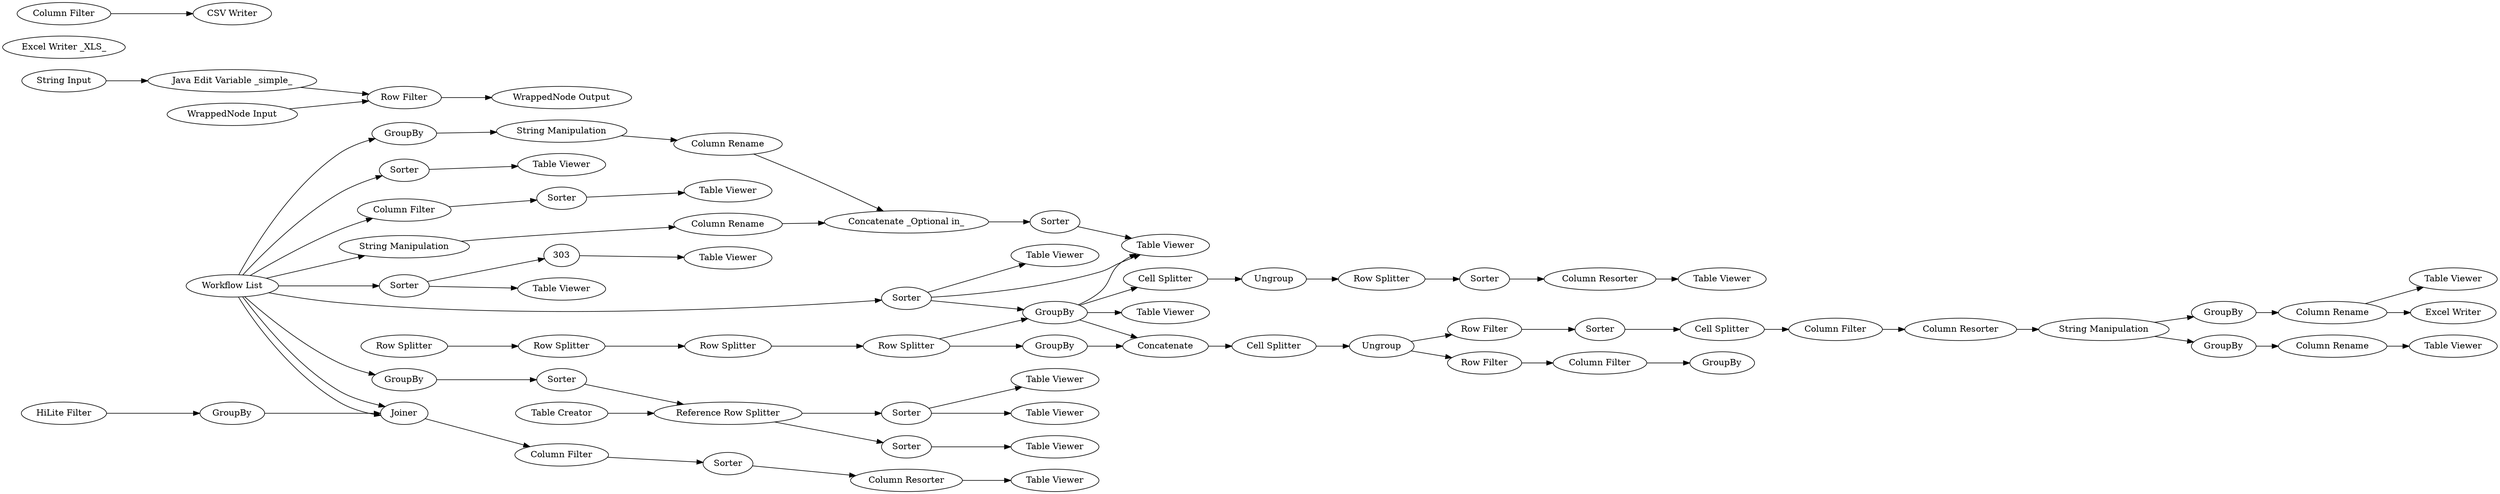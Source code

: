 digraph {
	195 [label="Table Viewer"]
	209 [label="Table Viewer"]
	232 [label="Table Viewer"]
	234 [label=Sorter]
	237 [label=Sorter]
	238 [label="Table Viewer"]
	250 [label="Table Viewer"]
	278 [label=Sorter]
	279 [label="Table Viewer"]
	249 [label="HiLite Filter"]
	251 [label=GroupBy]
	252 [label=Sorter]
	291 [label=Joiner]
	297 [label="Column Filter"]
	298 [label="Column Resorter"]
	300 [label=Sorter]
	301 [label="Table Viewer"]
	302 [label="Table Viewer"]
	282 [label="Row Filter"]
	284 [label="Java Edit Variable _simple_"]
	285 [label="String Input"]
	286 [label="WrappedNode Input"]
	287 [label="WrappedNode Output"]
	345 [label="Column Filter"]
	198 [label=GroupBy]
	205 [label=Sorter]
	206 [label="Table Creator"]
	210 [label="Reference Row Splitter"]
	211 [label="Table Viewer"]
	212 [label=Sorter]
	213 [label=Sorter]
	366 [label=GroupBy]
	368 [label="Table Viewer"]
	366 [label=GroupBy]
	372 [label=GroupBy]
	374 [label="String Manipulation"]
	375 [label="Column Rename"]
	376 [label="Concatenate _Optional in_"]
	377 [label="Column Rename"]
	378 [label="String Manipulation"]
	379 [label=Sorter]
	380 [label="Table Viewer"]
	381 [label="Cell Splitter"]
	382 [label="Excel Writer _XLS_"]
	383 [label="CSV Writer"]
	384 [label="Column Filter"]
	387 [label="Row Splitter"]
	388 [label=GroupBy]
	15132 [label=Ungroup]
	15139 [label="Row Splitter"]
	15173 [label=GroupBy]
	15192 [label="Cell Splitter"]
	15193 [label=GroupBy]
	15194 [label="Row Filter"]
	15195 [label="Column Filter"]
	15196 [label="String Manipulation"]
	15197 [label="Row Filter"]
	15198 [label=Concatenate]
	15199 [label="Table Viewer"]
	15200 [label="Cell Splitter"]
	15201 [label="Column Resorter"]
	15202 [label=Sorter]
	15203 [label="Excel Writer"]
	15205 [label="Row Splitter"]
	15206 [label="Row Splitter"]
	15207 [label="Row Splitter"]
	15208 [label="Column Filter"]
	15210 [label="Cell Splitter"]
	15213 [label=Ungroup]
	15214 [label=Sorter]
	15215 [label="Table Viewer"]
	15216 [label="Column Rename"]
	15217 [label="Column Resorter"]
	15219 [label=GroupBy]
	15224 [label="Table Viewer"]
	15225 [label="Column Rename"]
	381 [label="Workflow List"]
	249 -> 251
	251 -> 291
	252 -> 298
	291 -> 297
	297 -> 252
	282 -> 287
	284 -> 282
	285 -> 284
	286 -> 282
	198 -> 205
	205 -> 210
	206 -> 210
	210 -> 212
	210 -> 213
	213 -> 211
	366 -> 15210
	366 -> 15198
	372 -> 378
	374 -> 377
	375 -> 376
	376 -> 379
	377 -> 376
	378 -> 375
	379 -> 380
	381 -> 372
	381 -> 374
	384 -> 383
	387 -> 388
	387 -> 366
	388 -> 15198
	15132 -> 15197
	15132 -> 15194
	15139 -> 15214
	15173 -> 15216
	15192 -> 15132
	15194 -> 15195
	15195 -> 15193
	15196 -> 15173
	15196 -> 15219
	15197 -> 15202
	15198 -> 15192
	15200 -> 15208
	15201 -> 15196
	15202 -> 15200
	15205 -> 15206
	15206 -> 15207
	15207 -> 387
	15208 -> 15201
	15210 -> 15213
	15213 -> 15139
	15214 -> 15217
	15216 -> 15203
	15216 -> 15199
	15217 -> 15215
	15219 -> 15225
	15225 -> 15224
	234 -> 232
	234 -> 366
	234 -> 380
	237 -> 238
	278 -> 279
	298 -> 250
	300 -> 301
	300 -> 303
	303 -> 302
	345 -> 278
	212 -> 209
	212 -> 195
	366 -> 380
	366 -> 368
	381 -> 345
	381 -> 198
	381 -> 237
	381 -> 300
	381 -> 291
	381 -> 291
	381 -> 234
	rankdir=LR
}
